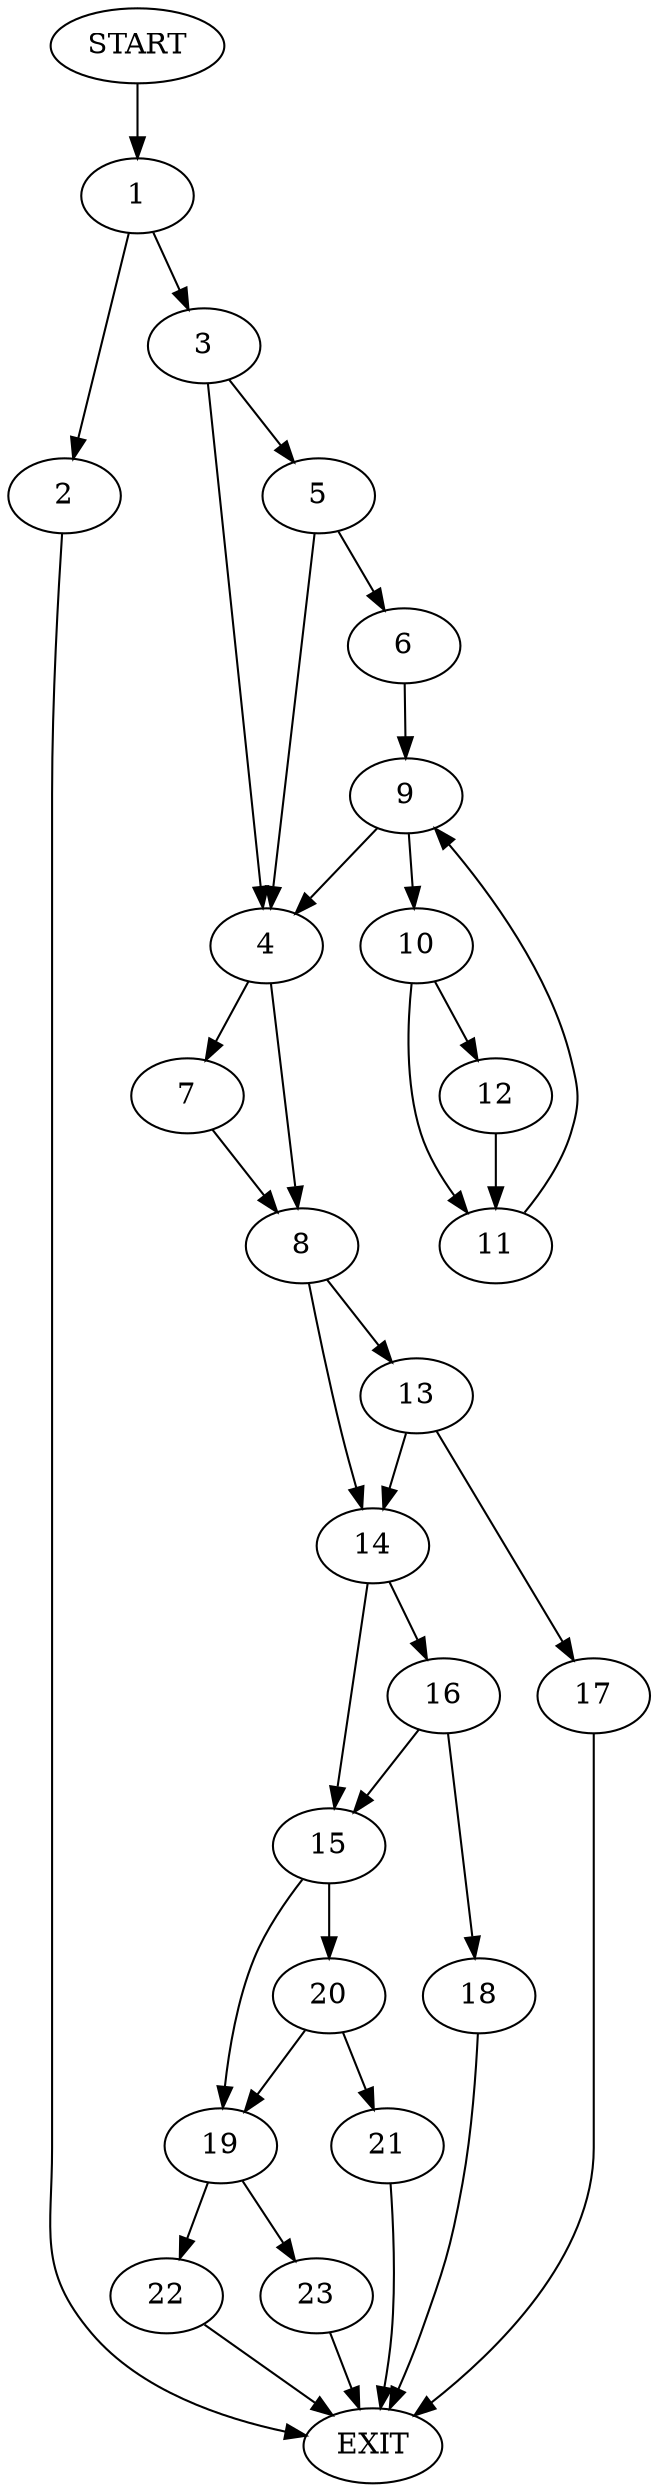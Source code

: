 digraph {
0 [label="START"]
24 [label="EXIT"]
0 -> 1
1 -> 2
1 -> 3
3 -> 4
3 -> 5
2 -> 24
5 -> 4
5 -> 6
4 -> 7
4 -> 8
6 -> 9
9 -> 10
9 -> 4
10 -> 11
10 -> 12
12 -> 11
11 -> 9
8 -> 13
8 -> 14
7 -> 8
14 -> 15
14 -> 16
13 -> 17
13 -> 14
17 -> 24
16 -> 18
16 -> 15
15 -> 19
15 -> 20
18 -> 24
20 -> 19
20 -> 21
19 -> 22
19 -> 23
21 -> 24
23 -> 24
22 -> 24
}
